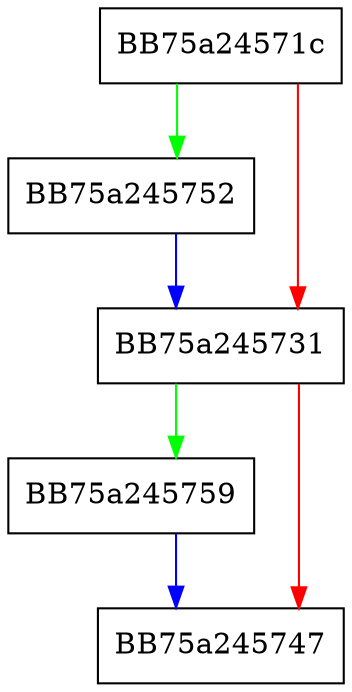 digraph set_config {
  node [shape="box"];
  graph [splines=ortho];
  BB75a24571c -> BB75a245752 [color="green"];
  BB75a24571c -> BB75a245731 [color="red"];
  BB75a245731 -> BB75a245759 [color="green"];
  BB75a245731 -> BB75a245747 [color="red"];
  BB75a245752 -> BB75a245731 [color="blue"];
  BB75a245759 -> BB75a245747 [color="blue"];
}